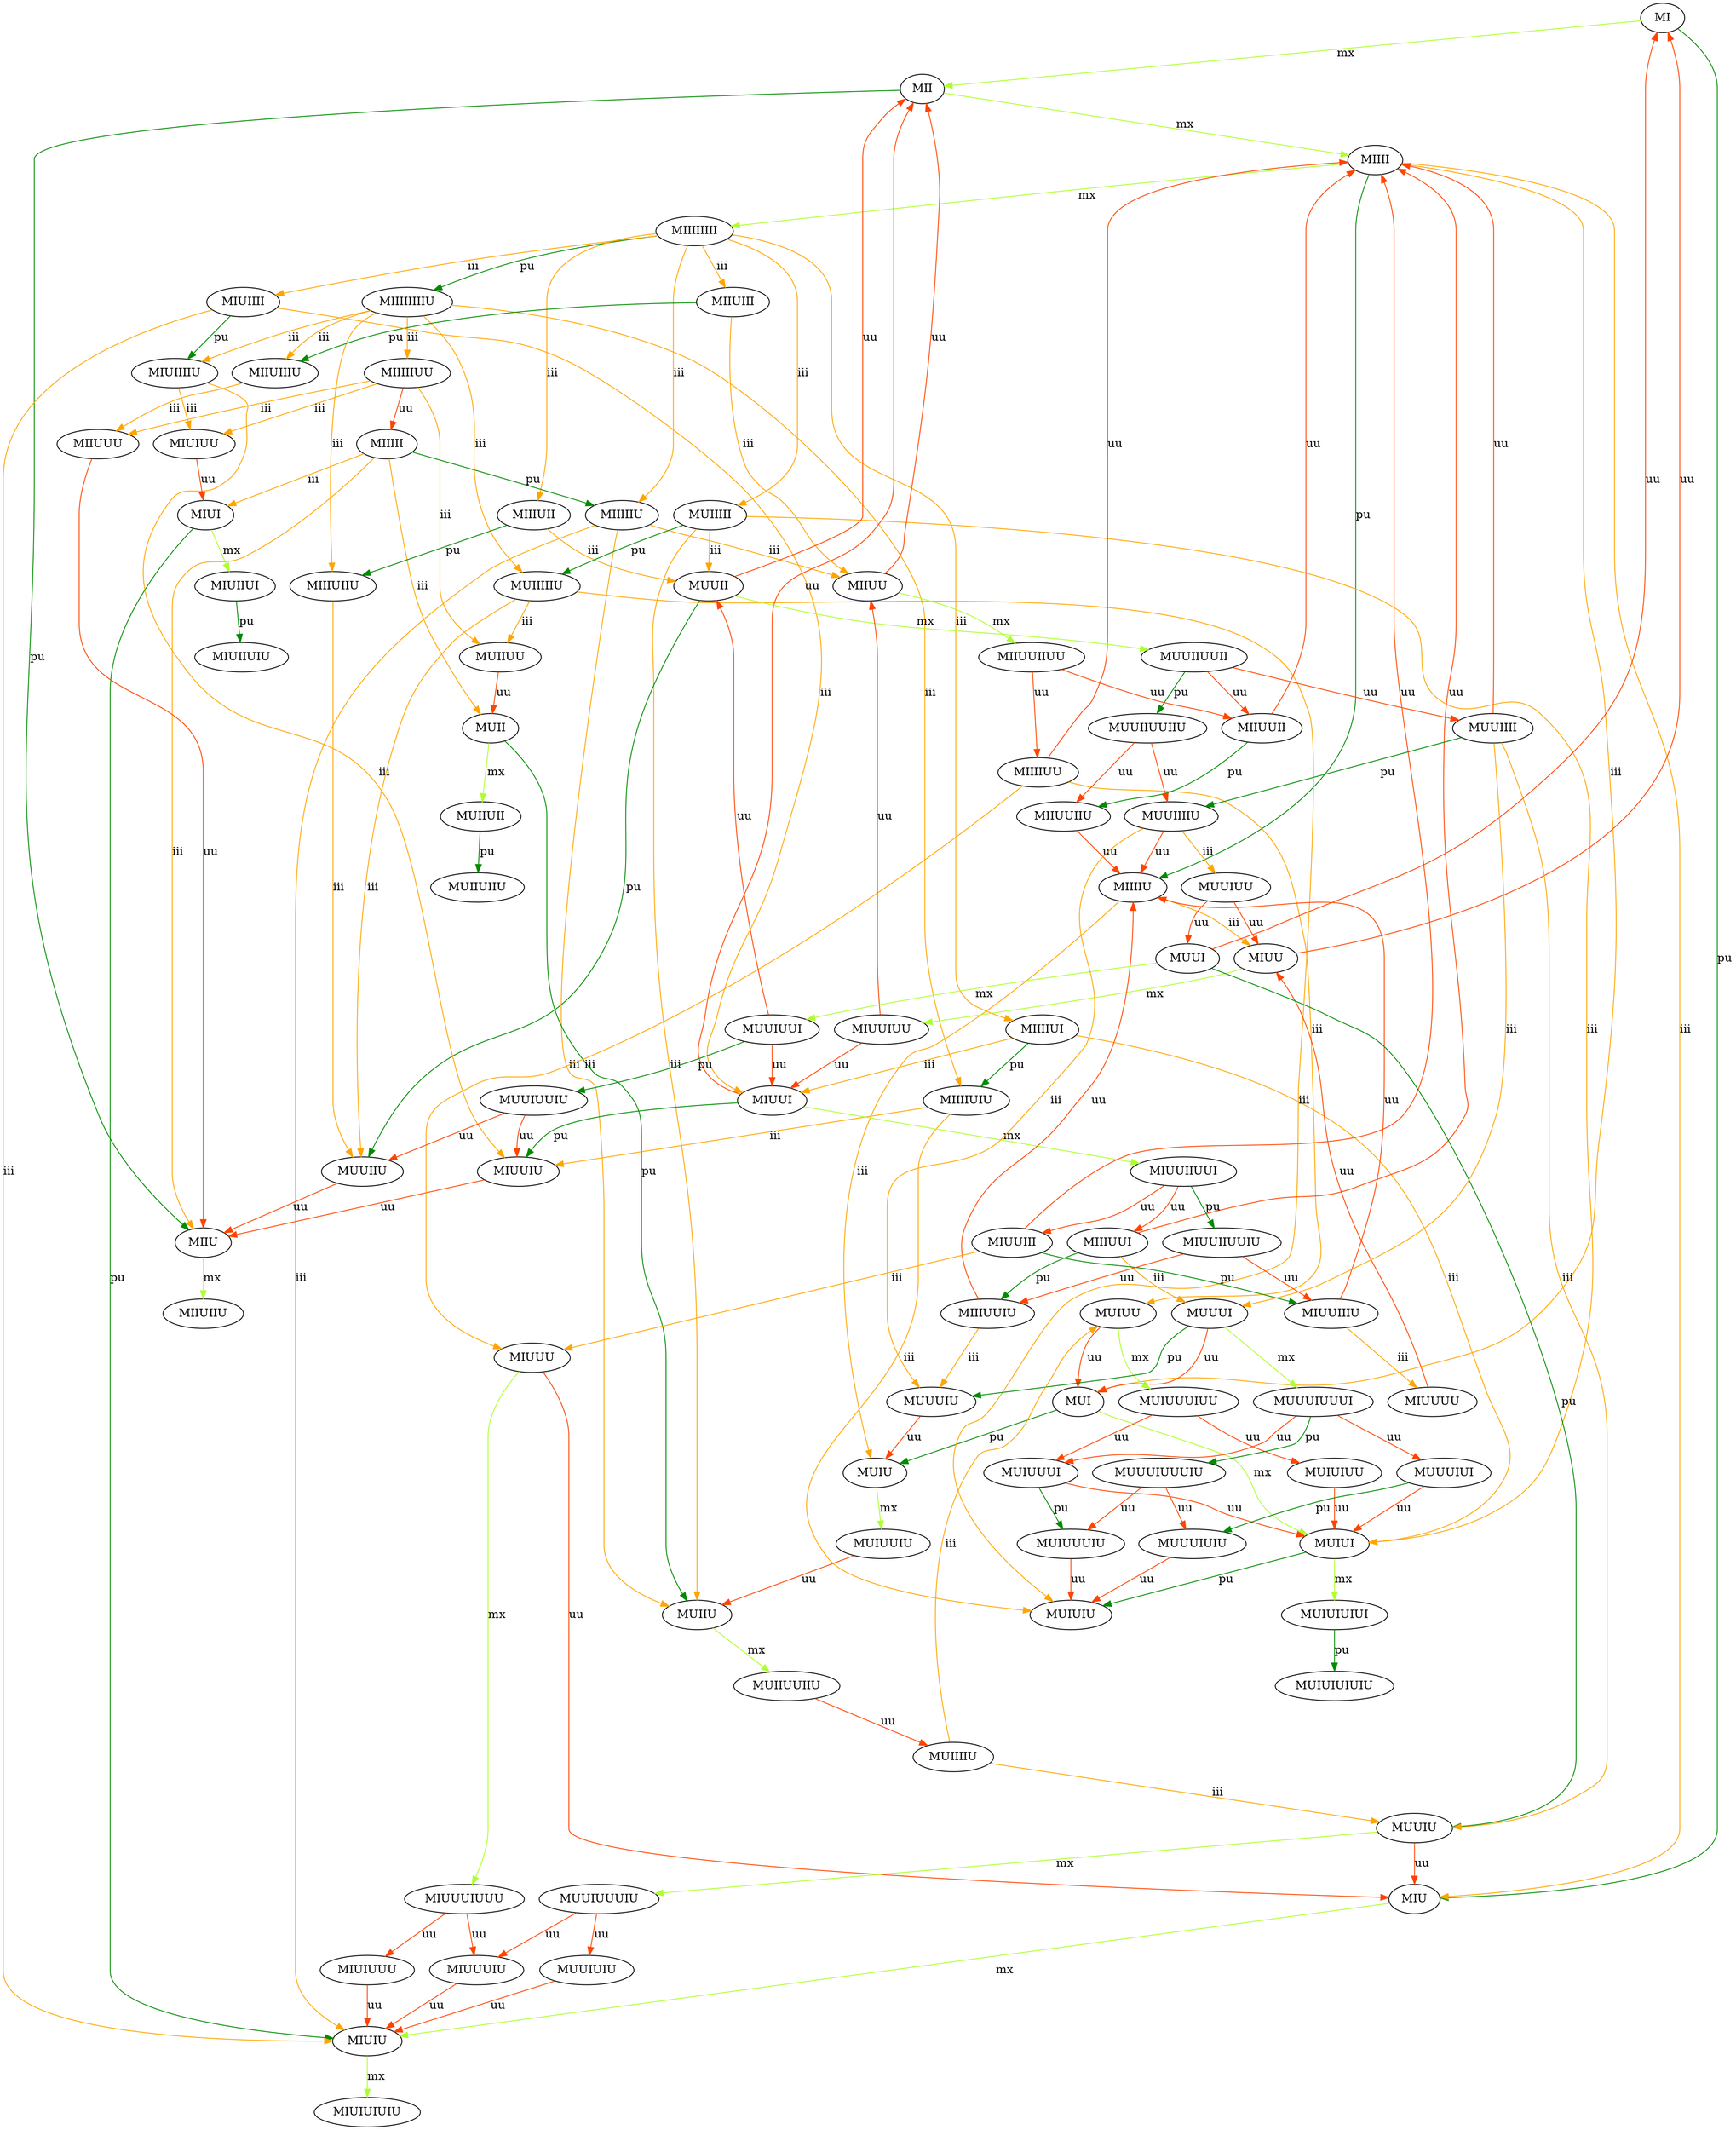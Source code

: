 digraph G {
	MI -> MII [label = mx,  color = greenyellow, labelfontcolor = greenyellow];
	MI -> MIU [label = pu,  color = green4,      labelfontcolor = green4];
	MII -> MIIII [label = mx,  color = greenyellow, labelfontcolor = greenyellow];
	MII -> MIIU [label = pu,  color = green4,      labelfontcolor = green4];
	MIIII -> MIIIIIIII [label = mx,  color = greenyellow, labelfontcolor = greenyellow];
	MIIII -> MIIIIU [label = pu,  color = green4,      labelfontcolor = green4];
	MIIII -> MIU [label = iii, color = orange,      labelfontcolor = orange];
	MIIII -> MUI [label = iii, color = orange,      labelfontcolor = orange];
	MIIIII -> MIIIIIU [label = pu,  color = green4,      labelfontcolor = green4];
	MIIIII -> MIIU [label = iii, color = orange,      labelfontcolor = orange];
	MIIIII -> MIUI [label = iii, color = orange,      labelfontcolor = orange];
	MIIIII -> MUII [label = iii, color = orange,      labelfontcolor = orange];
	MIIIIIIII -> MIIIIIIIIU [label = pu,  color = green4,      labelfontcolor = green4];
	MIIIIIIII -> MIIIIIU [label = iii, color = orange,      labelfontcolor = orange];
	MIIIIIIII -> MIIIIUI [label = iii, color = orange,      labelfontcolor = orange];
	MIIIIIIII -> MIIIUII [label = iii, color = orange,      labelfontcolor = orange];
	MIIIIIIII -> MIIUIII [label = iii, color = orange,      labelfontcolor = orange];
	MIIIIIIII -> MIUIIII [label = iii, color = orange,      labelfontcolor = orange];
	MIIIIIIII -> MUIIIII [label = iii, color = orange,      labelfontcolor = orange];
	MIIIIIIIIU -> MIIIIIUU [label = iii, color = orange,      labelfontcolor = orange];
	MIIIIIIIIU -> MIIIIUIU [label = iii, color = orange,      labelfontcolor = orange];
	MIIIIIIIIU -> MIIIUIIU [label = iii, color = orange,      labelfontcolor = orange];
	MIIIIIIIIU -> MIIUIIIU [label = iii, color = orange,      labelfontcolor = orange];
	MIIIIIIIIU -> MIUIIIIU [label = iii, color = orange,      labelfontcolor = orange];
	MIIIIIIIIU -> MUIIIIIU [label = iii, color = orange,      labelfontcolor = orange];
	MIIIIIU -> MIIUU [label = iii, color = orange,      labelfontcolor = orange];
	MIIIIIU -> MIUIU [label = iii, color = orange,      labelfontcolor = orange];
	MIIIIIU -> MUIIU [label = iii, color = orange,      labelfontcolor = orange];
	MIIIIIUU -> MIIIII [label = uu,  color = orangered,   labelfontcolor = orangered];
	MIIIIIUU -> MIIUUU [label = iii, color = orange,      labelfontcolor = orange];
	MIIIIIUU -> MIUIUU [label = iii, color = orange,      labelfontcolor = orange];
	MIIIIIUU -> MUIIUU [label = iii, color = orange,      labelfontcolor = orange];
	MIIIIU -> MIUU [label = iii, color = orange,      labelfontcolor = orange];
	MIIIIU -> MUIU [label = iii, color = orange,      labelfontcolor = orange];
	MIIIIUI -> MIIIIUIU [label = pu,  color = green4,      labelfontcolor = green4];
	MIIIIUI -> MIUUI [label = iii, color = orange,      labelfontcolor = orange];
	MIIIIUI -> MUIUI [label = iii, color = orange,      labelfontcolor = orange];
	MIIIIUIU -> MIUUIU [label = iii, color = orange,      labelfontcolor = orange];
	MIIIIUIU -> MUIUIU [label = iii, color = orange,      labelfontcolor = orange];
	MIIIIUU -> MIIII [label = uu,  color = orangered,   labelfontcolor = orangered];
	MIIIIUU -> MIUUU [label = iii, color = orange,      labelfontcolor = orange];
	MIIIIUU -> MUIUU [label = iii, color = orange,      labelfontcolor = orange];
	MIIIUII -> MIIIUIIU [label = pu,  color = green4,      labelfontcolor = green4];
	MIIIUII -> MUUII [label = iii, color = orange,      labelfontcolor = orange];
	MIIIUIIU -> MUUIIU [label = iii, color = orange,      labelfontcolor = orange];
	MIIIUUI -> MIIII [label = uu,  color = orangered,   labelfontcolor = orangered];
	MIIIUUI -> MIIIUUIU [label = pu,  color = green4,      labelfontcolor = green4];
	MIIIUUI -> MUUUI [label = iii, color = orange,      labelfontcolor = orange];
	MIIIUUIU -> MIIIIU [label = uu,  color = orangered,   labelfontcolor = orangered];
	MIIIUUIU -> MUUUIU [label = iii, color = orange,      labelfontcolor = orange];
	MIIU -> MIIUIIU [label = mx,  color = greenyellow, labelfontcolor = greenyellow];
	MIIUIII -> MIIUIIIU [label = pu,  color = green4,      labelfontcolor = green4];
	MIIUIII -> MIIUU [label = iii, color = orange,      labelfontcolor = orange];
	MIIUIIIU -> MIIUUU [label = iii, color = orange,      labelfontcolor = orange];
	MIIUU -> MII [label = uu,  color = orangered,   labelfontcolor = orangered];
	MIIUU -> MIIUUIIUU [label = mx,  color = greenyellow, labelfontcolor = greenyellow];
	MIIUUII -> MIIII [label = uu,  color = orangered,   labelfontcolor = orangered];
	MIIUUII -> MIIUUIIU [label = pu,  color = green4,      labelfontcolor = green4];
	MIIUUIIU -> MIIIIU [label = uu,  color = orangered,   labelfontcolor = orangered];
	MIIUUIIUU -> MIIIIUU [label = uu,  color = orangered,   labelfontcolor = orangered];
	MIIUUIIUU -> MIIUUII [label = uu,  color = orangered,   labelfontcolor = orangered];
	MIIUUU -> MIIU [label = uu,  color = orangered,   labelfontcolor = orangered];
	MIU -> MIUIU [label = mx,  color = greenyellow, labelfontcolor = greenyellow];
	MIUI -> MIUIIUI [label = mx,  color = greenyellow, labelfontcolor = greenyellow];
	MIUI -> MIUIU [label = pu,  color = green4,      labelfontcolor = green4];
	MIUIIII -> MIUIIIIU [label = pu,  color = green4,      labelfontcolor = green4];
	MIUIIII -> MIUIU [label = iii, color = orange,      labelfontcolor = orange];
	MIUIIII -> MIUUI [label = iii, color = orange,      labelfontcolor = orange];
	MIUIIIIU -> MIUIUU [label = iii, color = orange,      labelfontcolor = orange];
	MIUIIIIU -> MIUUIU [label = iii, color = orange,      labelfontcolor = orange];
	MIUIIUI -> MIUIIUIU [label = pu,  color = green4,      labelfontcolor = green4];
	MIUIU -> MIUIUIUIU [label = mx,  color = greenyellow, labelfontcolor = greenyellow];
	MIUIUU -> MIUI [label = uu,  color = orangered,   labelfontcolor = orangered];
	MIUIUUU -> MIUIU [label = uu,  color = orangered,   labelfontcolor = orangered];
	MIUU -> MI [label = uu,  color = orangered,   labelfontcolor = orangered];
	MIUU -> MIUUIUU [label = mx,  color = greenyellow, labelfontcolor = greenyellow];
	MIUUI -> MII [label = uu,  color = orangered,   labelfontcolor = orangered];
	MIUUI -> MIUUIIUUI [label = mx,  color = greenyellow, labelfontcolor = greenyellow];
	MIUUI -> MIUUIU [label = pu,  color = green4,      labelfontcolor = green4];
	MIUUIII -> MIIII [label = uu,  color = orangered,   labelfontcolor = orangered];
	MIUUIII -> MIUUIIIU [label = pu,  color = green4,      labelfontcolor = green4];
	MIUUIII -> MIUUU [label = iii, color = orange,      labelfontcolor = orange];
	MIUUIIIU -> MIIIIU [label = uu,  color = orangered,   labelfontcolor = orangered];
	MIUUIIIU -> MIUUUU [label = iii, color = orange,      labelfontcolor = orange];
	MIUUIIUUI -> MIIIUUI [label = uu,  color = orangered,   labelfontcolor = orangered];
	MIUUIIUUI -> MIUUIII [label = uu,  color = orangered,   labelfontcolor = orangered];
	MIUUIIUUI -> MIUUIIUUIU [label = pu,  color = green4,      labelfontcolor = green4];
	MIUUIIUUIU -> MIIIUUIU [label = uu,  color = orangered,   labelfontcolor = orangered];
	MIUUIIUUIU -> MIUUIIIU [label = uu,  color = orangered,   labelfontcolor = orangered];
	MIUUIU -> MIIU [label = uu,  color = orangered,   labelfontcolor = orangered];
	MIUUIUU -> MIIUU [label = uu,  color = orangered,   labelfontcolor = orangered];
	MIUUIUU -> MIUUI [label = uu,  color = orangered,   labelfontcolor = orangered];
	MIUUU -> MIU [label = uu,  color = orangered,   labelfontcolor = orangered];
	MIUUU -> MIUUUIUUU [label = mx,  color = greenyellow, labelfontcolor = greenyellow];
	MIUUUIU -> MIUIU [label = uu,  color = orangered,   labelfontcolor = orangered];
	MIUUUIUUU -> MIUIUUU [label = uu,  color = orangered,   labelfontcolor = orangered];
	MIUUUIUUU -> MIUUUIU [label = uu,  color = orangered,   labelfontcolor = orangered];
	MIUUUU -> MIUU [label = uu,  color = orangered,   labelfontcolor = orangered];
	MUI -> MUIU [label = pu,  color = green4,      labelfontcolor = green4];
	MUI -> MUIUI [label = mx,  color = greenyellow, labelfontcolor = greenyellow];
	MUII -> MUIIU [label = pu,  color = green4,      labelfontcolor = green4];
	MUII -> MUIIUII [label = mx,  color = greenyellow, labelfontcolor = greenyellow];
	MUIIIII -> MUIIIIIU [label = pu,  color = green4,      labelfontcolor = green4];
	MUIIIII -> MUIIU [label = iii, color = orange,      labelfontcolor = orange];
	MUIIIII -> MUIUI [label = iii, color = orange,      labelfontcolor = orange];
	MUIIIII -> MUUII [label = iii, color = orange,      labelfontcolor = orange];
	MUIIIIIU -> MUIIUU [label = iii, color = orange,      labelfontcolor = orange];
	MUIIIIIU -> MUIUIU [label = iii, color = orange,      labelfontcolor = orange];
	MUIIIIIU -> MUUIIU [label = iii, color = orange,      labelfontcolor = orange];
	MUIIIIU -> MUIUU [label = iii, color = orange,      labelfontcolor = orange];
	MUIIIIU -> MUUIU [label = iii, color = orange,      labelfontcolor = orange];
	MUIIU -> MUIIUUIIU [label = mx,  color = greenyellow, labelfontcolor = greenyellow];
	MUIIUII -> MUIIUIIU [label = pu,  color = green4,      labelfontcolor = green4];
	MUIIUU -> MUII [label = uu,  color = orangered,   labelfontcolor = orangered];
	MUIIUUIIU -> MUIIIIU [label = uu,  color = orangered,   labelfontcolor = orangered];
	MUIU -> MUIUUIU [label = mx,  color = greenyellow, labelfontcolor = greenyellow];
	MUIUI -> MUIUIU [label = pu,  color = green4,      labelfontcolor = green4];
	MUIUI -> MUIUIUIUI [label = mx,  color = greenyellow, labelfontcolor = greenyellow];
	MUIUIUIUI -> MUIUIUIUIU [label = pu,  color = green4,      labelfontcolor = green4];
	MUIUIUU -> MUIUI [label = uu,  color = orangered,   labelfontcolor = orangered];
	MUIUU -> MUI [label = uu,  color = orangered,   labelfontcolor = orangered];
	MUIUU -> MUIUUUIUU [label = mx,  color = greenyellow, labelfontcolor = greenyellow];
	MUIUUIU -> MUIIU [label = uu,  color = orangered,   labelfontcolor = orangered];
	MUIUUUI -> MUIUI [label = uu,  color = orangered,   labelfontcolor = orangered];
	MUIUUUI -> MUIUUUIU [label = pu,  color = green4,      labelfontcolor = green4];
	MUIUUUIU -> MUIUIU [label = uu,  color = orangered,   labelfontcolor = orangered];
	MUIUUUIUU -> MUIUIUU [label = uu,  color = orangered,   labelfontcolor = orangered];
	MUIUUUIUU -> MUIUUUI [label = uu,  color = orangered,   labelfontcolor = orangered];
	MUUI -> MI [label = uu,  color = orangered,   labelfontcolor = orangered];
	MUUI -> MUUIU [label = pu,  color = green4,      labelfontcolor = green4];
	MUUI -> MUUIUUI [label = mx,  color = greenyellow, labelfontcolor = greenyellow];
	MUUII -> MII [label = uu,  color = orangered,   labelfontcolor = orangered];
	MUUII -> MUUIIU [label = pu,  color = green4,      labelfontcolor = green4];
	MUUII -> MUUIIUUII [label = mx,  color = greenyellow, labelfontcolor = greenyellow];
	MUUIIII -> MIIII [label = uu,  color = orangered,   labelfontcolor = orangered];
	MUUIIII -> MUUIIIIU [label = pu,  color = green4,      labelfontcolor = green4];
	MUUIIII -> MUUIU [label = iii, color = orange,      labelfontcolor = orange];
	MUUIIII -> MUUUI [label = iii, color = orange,      labelfontcolor = orange];
	MUUIIIIU -> MIIIIU [label = uu,  color = orangered,   labelfontcolor = orangered];
	MUUIIIIU -> MUUIUU [label = iii, color = orange,      labelfontcolor = orange];
	MUUIIIIU -> MUUUIU [label = iii, color = orange,      labelfontcolor = orange];
	MUUIIU -> MIIU [label = uu,  color = orangered,   labelfontcolor = orangered];
	MUUIIUUII -> MIIUUII [label = uu,  color = orangered,   labelfontcolor = orangered];
	MUUIIUUII -> MUUIIII [label = uu,  color = orangered,   labelfontcolor = orangered];
	MUUIIUUII -> MUUIIUUIIU [label = pu,  color = green4,      labelfontcolor = green4];
	MUUIIUUIIU -> MIIUUIIU [label = uu,  color = orangered,   labelfontcolor = orangered];
	MUUIIUUIIU -> MUUIIIIU [label = uu,  color = orangered,   labelfontcolor = orangered];
	MUUIU -> MIU [label = uu,  color = orangered,   labelfontcolor = orangered];
	MUUIU -> MUUIUUUIU [label = mx,  color = greenyellow, labelfontcolor = greenyellow];
	MUUIUIU -> MIUIU [label = uu,  color = orangered,   labelfontcolor = orangered];
	MUUIUU -> MIUU [label = uu,  color = orangered,   labelfontcolor = orangered];
	MUUIUU -> MUUI [label = uu,  color = orangered,   labelfontcolor = orangered];
	MUUIUUI -> MIUUI [label = uu,  color = orangered,   labelfontcolor = orangered];
	MUUIUUI -> MUUII [label = uu,  color = orangered,   labelfontcolor = orangered];
	MUUIUUI -> MUUIUUIU [label = pu,  color = green4,      labelfontcolor = green4];
	MUUIUUIU -> MIUUIU [label = uu,  color = orangered,   labelfontcolor = orangered];
	MUUIUUIU -> MUUIIU [label = uu,  color = orangered,   labelfontcolor = orangered];
	MUUIUUUIU -> MIUUUIU [label = uu,  color = orangered,   labelfontcolor = orangered];
	MUUIUUUIU -> MUUIUIU [label = uu,  color = orangered,   labelfontcolor = orangered];
	MUUUI -> MUI [label = uu,  color = orangered,   labelfontcolor = orangered];
	MUUUI -> MUUUIU [label = pu,  color = green4,      labelfontcolor = green4];
	MUUUI -> MUUUIUUUI [label = mx,  color = greenyellow, labelfontcolor = greenyellow];
	MUUUIU -> MUIU [label = uu,  color = orangered,   labelfontcolor = orangered];
	MUUUIUI -> MUIUI [label = uu,  color = orangered,   labelfontcolor = orangered];
	MUUUIUI -> MUUUIUIU [label = pu,  color = green4,      labelfontcolor = green4];
	MUUUIUIU -> MUIUIU [label = uu,  color = orangered,   labelfontcolor = orangered];
	MUUUIUUUI -> MUIUUUI [label = uu,  color = orangered,   labelfontcolor = orangered];
	MUUUIUUUI -> MUUUIUI [label = uu,  color = orangered,   labelfontcolor = orangered];
	MUUUIUUUI -> MUUUIUUUIU [label = pu,  color = green4,      labelfontcolor = green4];
	MUUUIUUUIU -> MUIUUUIU [label = uu,  color = orangered,   labelfontcolor = orangered];
	MUUUIUUUIU -> MUUUIUIU [label = uu,  color = orangered,   labelfontcolor = orangered];

}


